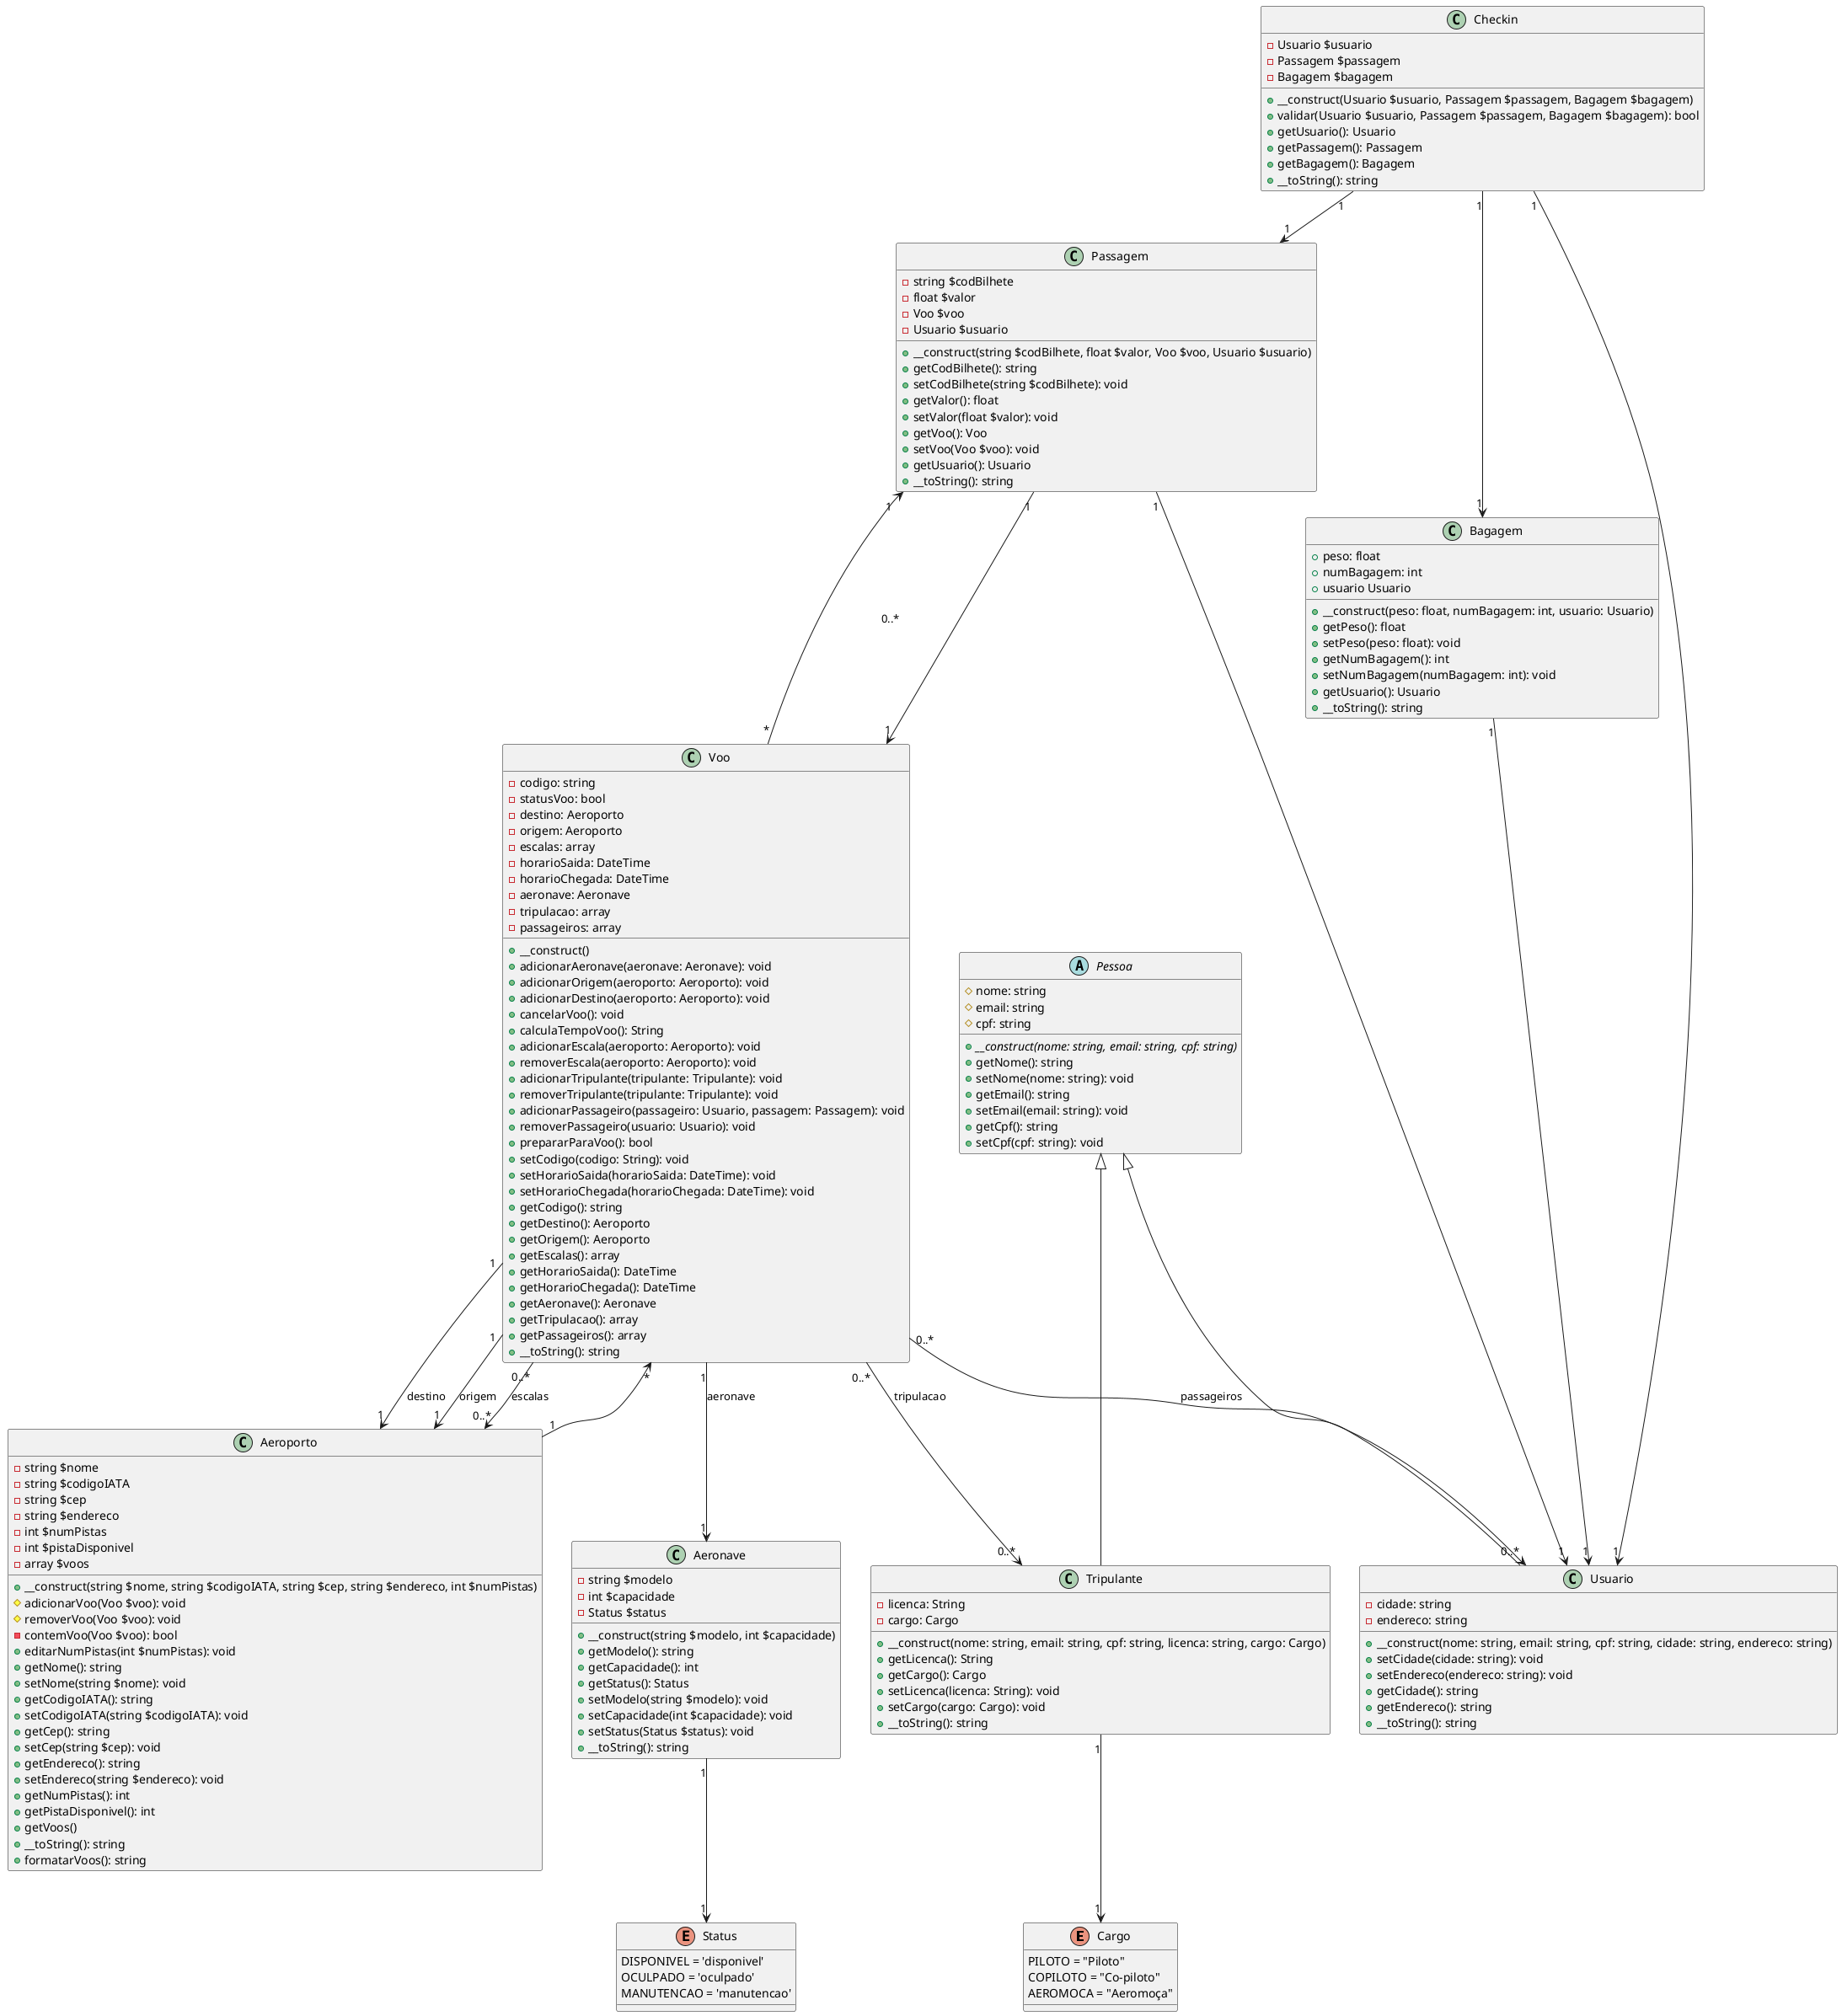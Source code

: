 @startuml Aeroporto

enum Cargo {
    PILOTO = "Piloto"
    COPILOTO = "Co-piloto"
    AEROMOCA = "Aeromoça"
}

enum Status {
    DISPONIVEL = 'disponivel'
    OCULPADO = 'oculpado'
    MANUTENCAO = 'manutencao'
}

abstract class Pessoa {
    # nome: string
    # email: string
    # cpf: string
    
    {abstract} + __construct(nome: string, email: string, cpf: string)
    + getNome(): string
    + setNome(nome: string): void
    + getEmail(): string
    + setEmail(email: string): void
    + getCpf(): string
    + setCpf(cpf: string): void
}

class Usuario {
    - cidade: string
    - endereco: string
    
    + __construct(nome: string, email: string, cpf: string, cidade: string, endereco: string)
    + setCidade(cidade: string): void
    + setEndereco(endereco: string): void
    + getCidade(): string
    + getEndereco(): string
    + __toString(): string
}

class Tripulante {
    - licenca: String
    - cargo: Cargo
    
    + __construct(nome: string, email: string, cpf: string, licenca: string, cargo: Cargo)
    + getLicenca(): String
    + getCargo(): Cargo
    + setLicenca(licenca: String): void
    + setCargo(cargo: Cargo): void
    + __toString(): string
}

class Bagagem {
  + peso: float
  + numBagagem: int
  + usuario Usuario
  
  + __construct(peso: float, numBagagem: int, usuario: Usuario)
  + getPeso(): float
  + setPeso(peso: float): void
  + getNumBagagem(): int
  + setNumBagagem(numBagagem: int): void
  + getUsuario(): Usuario
  + __toString(): string
}

class Aeronave {
 -string $modelo
 -int $capacidade
 -Status $status
 +__construct(string $modelo, int $capacidade)
 +getModelo(): string
 +getCapacidade(): int
 +getStatus(): Status
 +setModelo(string $modelo): void
 +setCapacidade(int $capacidade): void
 +setStatus(Status $status): void
 +__toString(): string
}

class Passagem {
 -string $codBilhete
 -float $valor
 -Voo $voo
 -Usuario $usuario
 +__construct(string $codBilhete, float $valor, Voo $voo, Usuario $usuario)
 +getCodBilhete(): string
 +setCodBilhete(string $codBilhete): void
 +getValor(): float
 +setValor(float $valor): void
 +getVoo(): Voo
 +setVoo(Voo $voo): void
 +getUsuario(): Usuario
 +__toString(): string
}

class Checkin {
 -Usuario $usuario
 -Passagem $passagem
 -Bagagem $bagagem
 +__construct(Usuario $usuario, Passagem $passagem, Bagagem $bagagem)
 +validar(Usuario $usuario, Passagem $passagem, Bagagem $bagagem): bool
 +getUsuario(): Usuario
 +getPassagem(): Passagem
 +getBagagem(): Bagagem
 +__toString(): string
}

class Aeroporto {
 -string $nome
 -string $codigoIATA
 -string $cep
 -string $endereco
 -int $numPistas
 -int $pistaDisponivel
 -array $voos
 +__construct(string $nome, string $codigoIATA, string $cep, string $endereco, int $numPistas)
 #adicionarVoo(Voo $voo): void
 #removerVoo(Voo $voo): void
 -contemVoo(Voo $voo): bool
 +editarNumPistas(int $numPistas): void
 +getNome(): string
 +setNome(string $nome): void
 +getCodigoIATA(): string
 +setCodigoIATA(string $codigoIATA): void
 +getCep(): string
 +setCep(string $cep): void
 +getEndereco(): string
 +setEndereco(string $endereco): void
 +getNumPistas(): int
 +getPistaDisponivel(): int
 +getVoos()
 +__toString(): string
 +formatarVoos(): string
}

 class Voo {
        -codigo: string
        -statusVoo: bool
        -destino: Aeroporto
        -origem: Aeroporto
        -escalas: array
        -horarioSaida: DateTime
        -horarioChegada: DateTime
        -aeronave: Aeronave
        -tripulacao: array
        -passageiros: array
        +__construct()
        +adicionarAeronave(aeronave: Aeronave): void
        +adicionarOrigem(aeroporto: Aeroporto): void
        +adicionarDestino(aeroporto: Aeroporto): void
        +cancelarVoo(): void
        +calculaTempoVoo(): String
        +adicionarEscala(aeroporto: Aeroporto): void
        +removerEscala(aeroporto: Aeroporto): void
        +adicionarTripulante(tripulante: Tripulante): void
        +removerTripulante(tripulante: Tripulante): void
        +adicionarPassageiro(passageiro: Usuario, passagem: Passagem): void
        +removerPassageiro(usuario: Usuario): void
        +prepararParaVoo(): bool
        +setCodigo(codigo: String): void
        +setHorarioSaida(horarioSaida: DateTime): void
        +setHorarioChegada(horarioChegada: DateTime): void
        +getCodigo(): string
        +getDestino(): Aeroporto
        +getOrigem(): Aeroporto
        +getEscalas(): array
        +getHorarioSaida(): DateTime
        +getHorarioChegada(): DateTime
        +getAeronave(): Aeronave
        +getTripulacao(): array
        +getPassageiros(): array
        +__toString(): string
    }


Pessoa <|-- Usuario
Pessoa <|-- Tripulante
Tripulante "1" --> "1" Cargo
Bagagem "1" --> "1" Usuario
Aeronave "1" --> "1" Status
Checkin "1" --> "1" Usuario 
Checkin "1" --> "1" Passagem 
Checkin "1" --> "1" Bagagem 
Aeroporto "1" --> "*" Voo 
Passagem "1" --> "1" Voo 
Passagem "1" --> "1" Usuario
Voo "1" --> "1" Aeroporto : destino
    Voo "1" --> "1" Aeroporto : origem
    Voo "0..*" --> "0..*" Aeroporto : escalas
    Voo "1" --> "1" Aeronave : aeronave
    Voo "0..*" --> "0..*" Tripulante : tripulacao
    Voo "0..*" --> "0..*" Usuario : passageiros
    Voo "*" --> "1" Passagem : 0..* 

@enduml